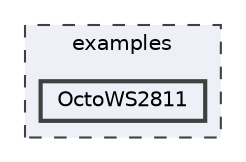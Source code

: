 digraph "/home/runner/work/FastLED/FastLED/examples/OctoWS2811"
{
 // INTERACTIVE_SVG=YES
 // LATEX_PDF_SIZE
  bgcolor="transparent";
  edge [fontname=Helvetica,fontsize=10,labelfontname=Helvetica,labelfontsize=10];
  node [fontname=Helvetica,fontsize=10,shape=box,height=0.2,width=0.4];
  compound=true
  subgraph clusterdir_d28a4824dc47e487b107a5db32ef43c4 {
    graph [ bgcolor="#edf0f7", pencolor="grey25", label="examples", fontname=Helvetica,fontsize=10 style="filled,dashed", URL="dir_d28a4824dc47e487b107a5db32ef43c4.html",tooltip=""]
  dir_ace4e50fcc955ba7d1af81fff465c2e8 [label="OctoWS2811", fillcolor="#edf0f7", color="grey25", style="filled,bold", URL="dir_ace4e50fcc955ba7d1af81fff465c2e8.html",tooltip=""];
  }
}
